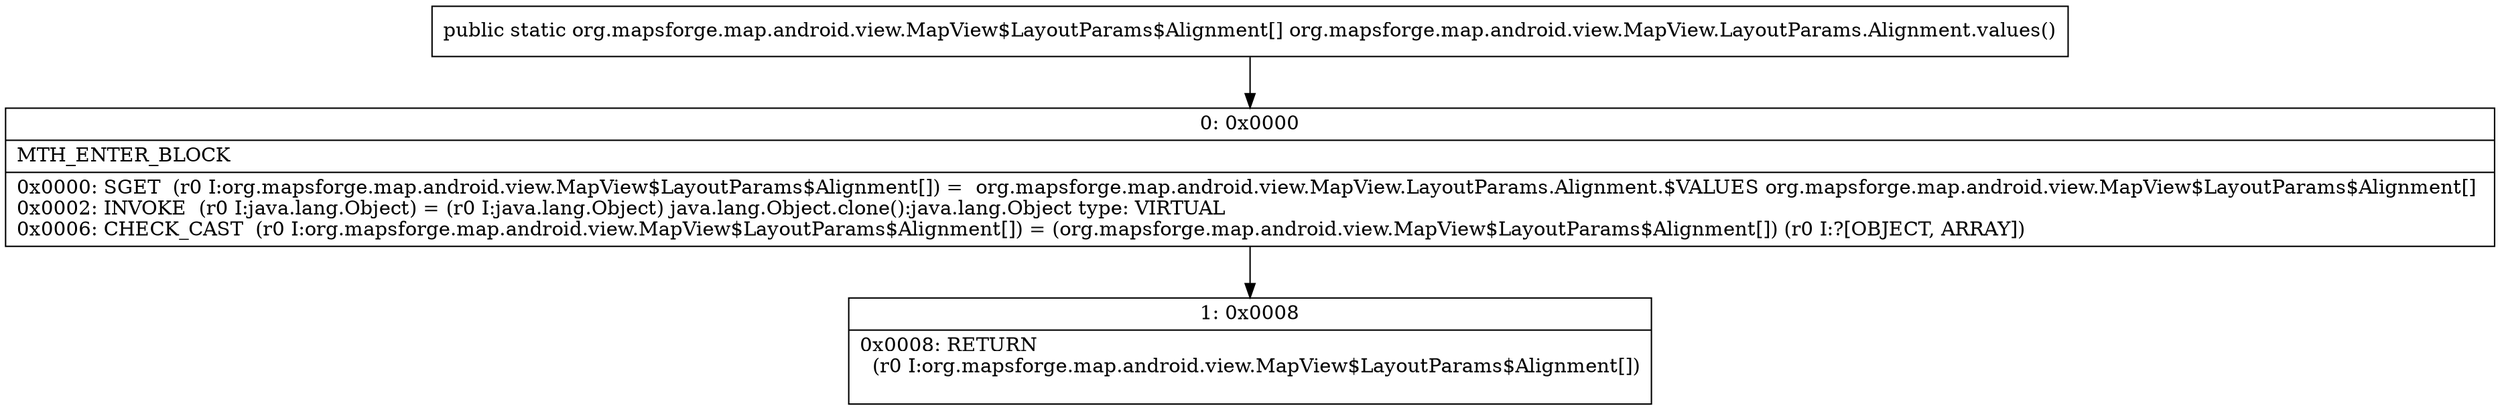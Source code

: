 digraph "CFG fororg.mapsforge.map.android.view.MapView.LayoutParams.Alignment.values()[Lorg\/mapsforge\/map\/android\/view\/MapView$LayoutParams$Alignment;" {
Node_0 [shape=record,label="{0\:\ 0x0000|MTH_ENTER_BLOCK\l|0x0000: SGET  (r0 I:org.mapsforge.map.android.view.MapView$LayoutParams$Alignment[]) =  org.mapsforge.map.android.view.MapView.LayoutParams.Alignment.$VALUES org.mapsforge.map.android.view.MapView$LayoutParams$Alignment[] \l0x0002: INVOKE  (r0 I:java.lang.Object) = (r0 I:java.lang.Object) java.lang.Object.clone():java.lang.Object type: VIRTUAL \l0x0006: CHECK_CAST  (r0 I:org.mapsforge.map.android.view.MapView$LayoutParams$Alignment[]) = (org.mapsforge.map.android.view.MapView$LayoutParams$Alignment[]) (r0 I:?[OBJECT, ARRAY]) \l}"];
Node_1 [shape=record,label="{1\:\ 0x0008|0x0008: RETURN  \l  (r0 I:org.mapsforge.map.android.view.MapView$LayoutParams$Alignment[])\l \l}"];
MethodNode[shape=record,label="{public static org.mapsforge.map.android.view.MapView$LayoutParams$Alignment[] org.mapsforge.map.android.view.MapView.LayoutParams.Alignment.values() }"];
MethodNode -> Node_0;
Node_0 -> Node_1;
}

